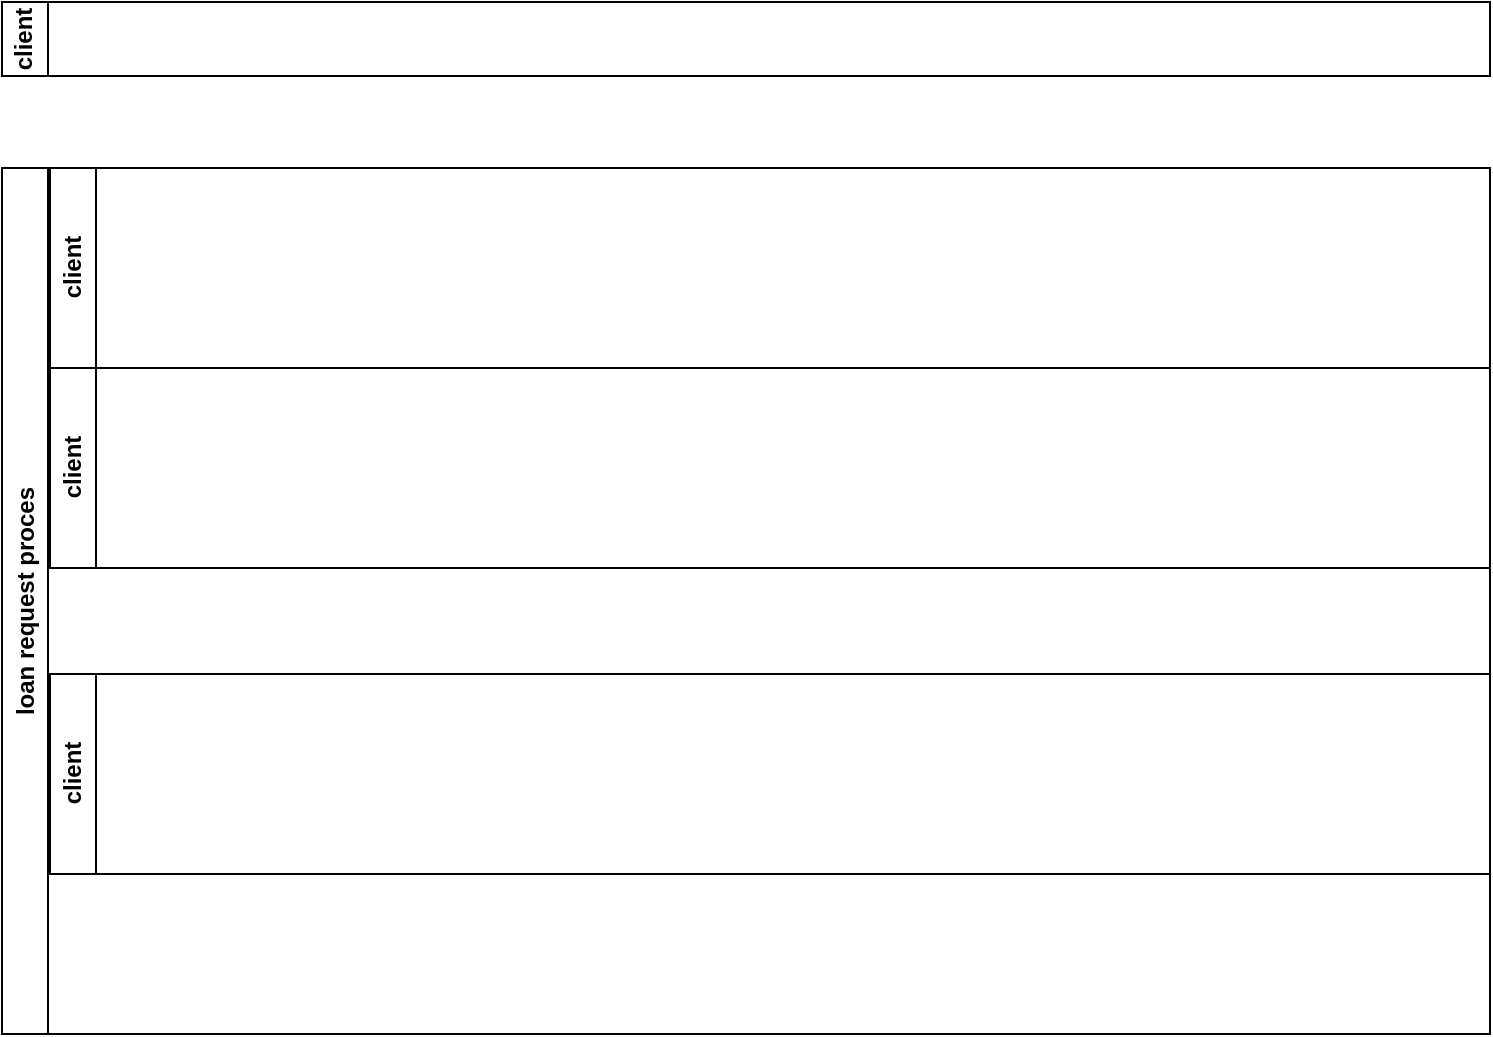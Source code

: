 <mxfile version="24.7.16">
  <diagram name="Page-1" id="uv44VIs7c4GZ7mSgYFgV">
    <mxGraphModel dx="989" dy="532" grid="0" gridSize="10" guides="1" tooltips="1" connect="1" arrows="1" fold="1" page="1" pageScale="1" pageWidth="850" pageHeight="1100" math="0" shadow="0">
      <root>
        <mxCell id="0" />
        <mxCell id="1" parent="0" />
        <mxCell id="W4M-j906Km49gb3UMfhw-2" value="client" style="swimlane;horizontal=0;whiteSpace=wrap;html=1;" vertex="1" collapsed="1" parent="1">
          <mxGeometry x="53" y="67" width="744" height="37" as="geometry">
            <mxRectangle x="140" y="160" width="200" height="200" as="alternateBounds" />
          </mxGeometry>
        </mxCell>
        <mxCell id="W4M-j906Km49gb3UMfhw-3" value="client" style="swimlane;horizontal=0;whiteSpace=wrap;html=1;" vertex="1" collapsed="1" parent="1">
          <mxGeometry x="77" y="150" width="720" height="100" as="geometry">
            <mxRectangle x="140" y="160" width="200" height="200" as="alternateBounds" />
          </mxGeometry>
        </mxCell>
        <mxCell id="W4M-j906Km49gb3UMfhw-4" value="Horizontal Container" style="swimlane;horizontal=0;whiteSpace=wrap;html=1;" vertex="1" parent="W4M-j906Km49gb3UMfhw-3">
          <mxGeometry x="5" y="2" width="200" height="200" as="geometry" />
        </mxCell>
        <mxCell id="W4M-j906Km49gb3UMfhw-5" value="loan request proces" style="swimlane;horizontal=0;whiteSpace=wrap;html=1;strokeColor=default;" vertex="1" parent="1">
          <mxGeometry x="53" y="150" width="744" height="433" as="geometry" />
        </mxCell>
        <mxCell id="W4M-j906Km49gb3UMfhw-6" value="client" style="swimlane;horizontal=0;whiteSpace=wrap;html=1;" vertex="1" collapsed="1" parent="W4M-j906Km49gb3UMfhw-5">
          <mxGeometry x="24" y="100" width="720" height="100" as="geometry">
            <mxRectangle x="140" y="160" width="200" height="200" as="alternateBounds" />
          </mxGeometry>
        </mxCell>
        <mxCell id="W4M-j906Km49gb3UMfhw-7" value="Horizontal Container" style="swimlane;horizontal=0;whiteSpace=wrap;html=1;" vertex="1" parent="W4M-j906Km49gb3UMfhw-6">
          <mxGeometry x="5" y="2" width="200" height="200" as="geometry" />
        </mxCell>
        <mxCell id="W4M-j906Km49gb3UMfhw-8" value="client" style="swimlane;horizontal=0;whiteSpace=wrap;html=1;" vertex="1" collapsed="1" parent="W4M-j906Km49gb3UMfhw-5">
          <mxGeometry x="24" y="253" width="720" height="100" as="geometry">
            <mxRectangle x="140" y="160" width="200" height="200" as="alternateBounds" />
          </mxGeometry>
        </mxCell>
        <mxCell id="W4M-j906Km49gb3UMfhw-9" value="Horizontal Container" style="swimlane;horizontal=0;whiteSpace=wrap;html=1;" vertex="1" parent="W4M-j906Km49gb3UMfhw-8">
          <mxGeometry x="5" y="2" width="200" height="200" as="geometry" />
        </mxCell>
      </root>
    </mxGraphModel>
  </diagram>
</mxfile>
